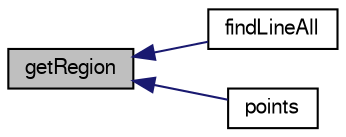 digraph "getRegion"
{
  bgcolor="transparent";
  edge [fontname="FreeSans",fontsize="10",labelfontname="FreeSans",labelfontsize="10"];
  node [fontname="FreeSans",fontsize="10",shape=record];
  rankdir="LR";
  Node122 [label="getRegion",height=0.2,width=0.4,color="black", fillcolor="grey75", style="filled", fontcolor="black"];
  Node122 -> Node123 [dir="back",color="midnightblue",fontsize="10",style="solid",fontname="FreeSans"];
  Node123 [label="findLineAll",height=0.2,width=0.4,color="black",URL="$a25230.html#a32c00098bc496f0cc93bf1aebc19ee49",tooltip="Get all intersections in order from start to end. "];
  Node122 -> Node124 [dir="back",color="midnightblue",fontsize="10",style="solid",fontname="FreeSans"];
  Node124 [label="points",height=0.2,width=0.4,color="black",URL="$a25230.html#a7250c0b678d27efa1e0c3cf379827d92",tooltip="Get the points that define the surface. "];
}

